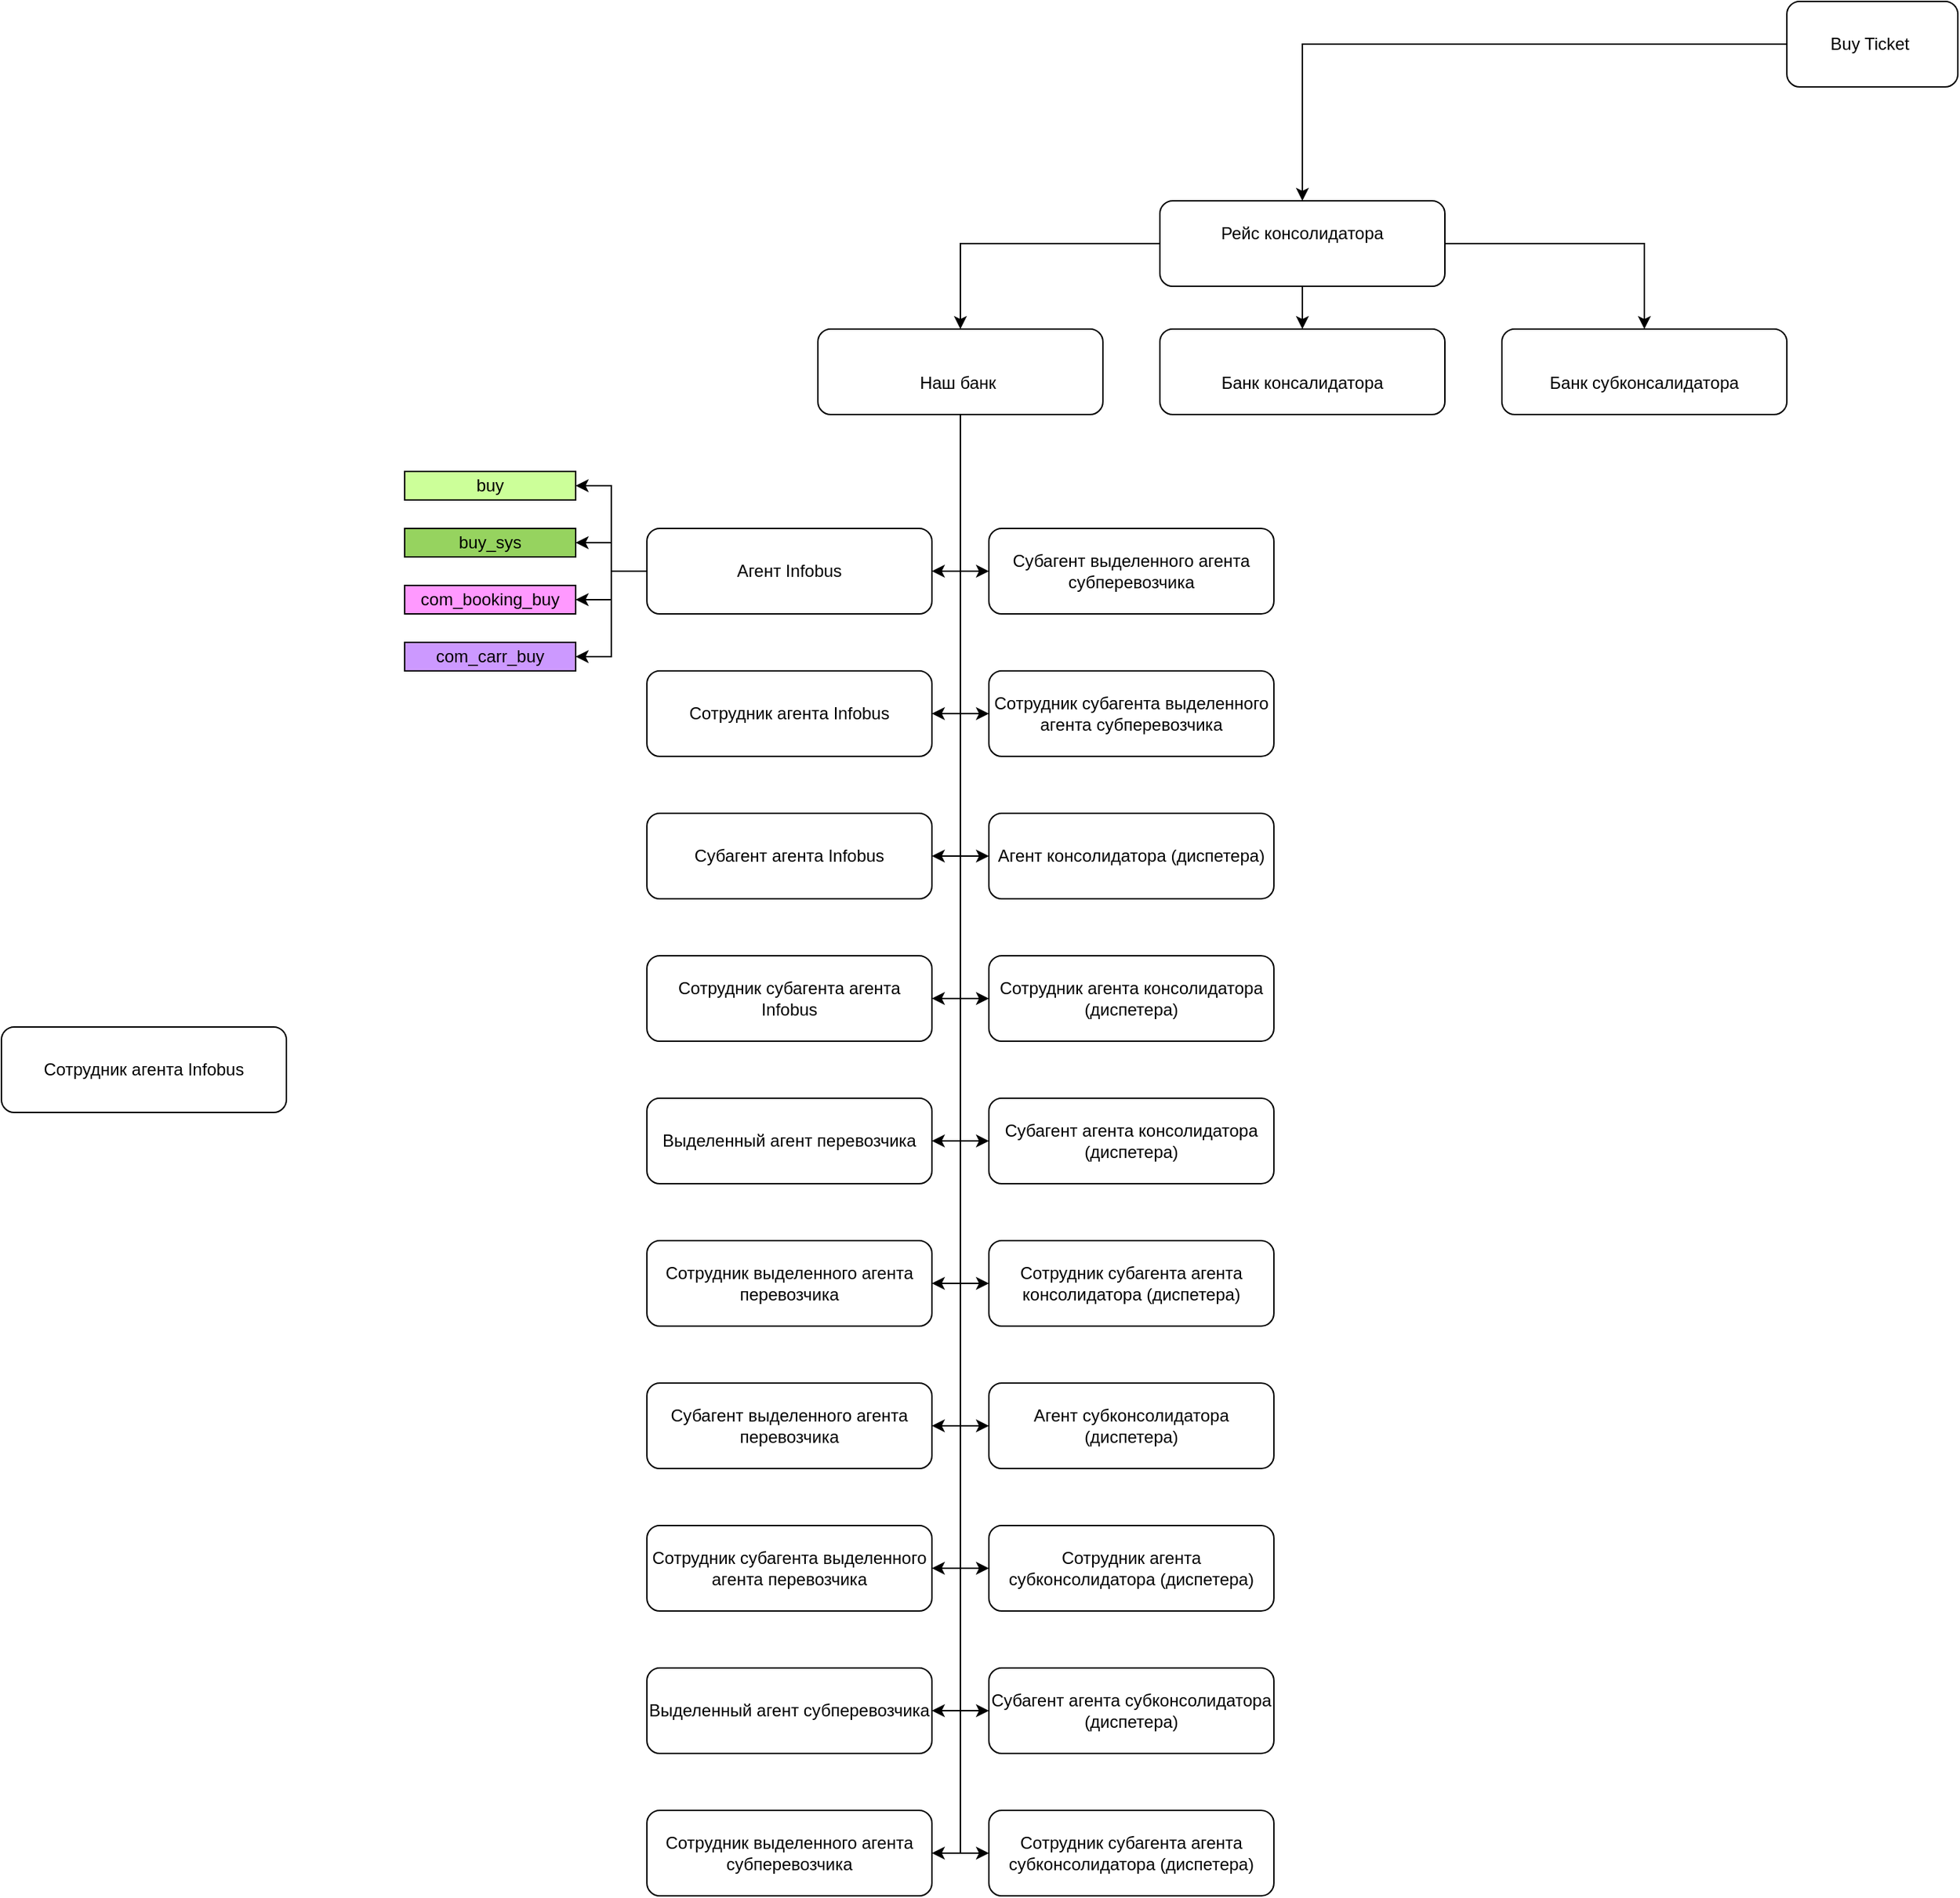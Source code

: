 <mxfile version="26.0.14">
  <diagram id="c8SwogBG_LEO4rgNoQTE" name="Page-1">
    <mxGraphModel dx="2516" dy="2209" grid="1" gridSize="10" guides="1" tooltips="1" connect="1" arrows="1" fold="1" page="1" pageScale="1" pageWidth="827" pageHeight="1169" math="0" shadow="0">
      <root>
        <mxCell id="0" />
        <mxCell id="1" parent="0" />
        <mxCell id="YZYH5bV6EjjOcGXDf1B5-31" style="edgeStyle=orthogonalEdgeStyle;rounded=0;orthogonalLoop=1;jettySize=auto;html=1;entryX=1;entryY=0.5;entryDx=0;entryDy=0;" parent="1" source="2" target="3" edge="1">
          <mxGeometry relative="1" as="geometry" />
        </mxCell>
        <mxCell id="YZYH5bV6EjjOcGXDf1B5-32" style="edgeStyle=orthogonalEdgeStyle;rounded=0;orthogonalLoop=1;jettySize=auto;html=1;entryX=0;entryY=0.5;entryDx=0;entryDy=0;" parent="1" source="2" target="12" edge="1">
          <mxGeometry relative="1" as="geometry" />
        </mxCell>
        <mxCell id="YZYH5bV6EjjOcGXDf1B5-33" style="edgeStyle=orthogonalEdgeStyle;rounded=0;orthogonalLoop=1;jettySize=auto;html=1;entryX=1;entryY=0.5;entryDx=0;entryDy=0;" parent="1" source="2" target="4" edge="1">
          <mxGeometry relative="1" as="geometry" />
        </mxCell>
        <mxCell id="YZYH5bV6EjjOcGXDf1B5-34" style="edgeStyle=orthogonalEdgeStyle;rounded=0;orthogonalLoop=1;jettySize=auto;html=1;entryX=0;entryY=0.5;entryDx=0;entryDy=0;" parent="1" source="2" target="13" edge="1">
          <mxGeometry relative="1" as="geometry" />
        </mxCell>
        <mxCell id="YZYH5bV6EjjOcGXDf1B5-35" style="edgeStyle=orthogonalEdgeStyle;rounded=0;orthogonalLoop=1;jettySize=auto;html=1;entryX=1;entryY=0.5;entryDx=0;entryDy=0;" parent="1" source="2" target="YZYH5bV6EjjOcGXDf1B5-29" edge="1">
          <mxGeometry relative="1" as="geometry" />
        </mxCell>
        <mxCell id="YZYH5bV6EjjOcGXDf1B5-36" style="edgeStyle=orthogonalEdgeStyle;rounded=0;orthogonalLoop=1;jettySize=auto;html=1;entryX=0;entryY=0.5;entryDx=0;entryDy=0;" parent="1" source="2" target="14" edge="1">
          <mxGeometry relative="1" as="geometry" />
        </mxCell>
        <mxCell id="YZYH5bV6EjjOcGXDf1B5-37" style="edgeStyle=orthogonalEdgeStyle;rounded=0;orthogonalLoop=1;jettySize=auto;html=1;entryX=1;entryY=0.5;entryDx=0;entryDy=0;" parent="1" source="2" target="11" edge="1">
          <mxGeometry relative="1" as="geometry" />
        </mxCell>
        <mxCell id="YZYH5bV6EjjOcGXDf1B5-38" style="edgeStyle=orthogonalEdgeStyle;rounded=0;orthogonalLoop=1;jettySize=auto;html=1;entryX=1;entryY=0.5;entryDx=0;entryDy=0;" parent="1" source="2" target="5" edge="1">
          <mxGeometry relative="1" as="geometry" />
        </mxCell>
        <mxCell id="YZYH5bV6EjjOcGXDf1B5-39" style="edgeStyle=orthogonalEdgeStyle;rounded=0;orthogonalLoop=1;jettySize=auto;html=1;entryX=1;entryY=0.5;entryDx=0;entryDy=0;" parent="1" source="2" target="6" edge="1">
          <mxGeometry relative="1" as="geometry" />
        </mxCell>
        <mxCell id="YZYH5bV6EjjOcGXDf1B5-40" style="edgeStyle=orthogonalEdgeStyle;rounded=0;orthogonalLoop=1;jettySize=auto;html=1;entryX=0;entryY=0.5;entryDx=0;entryDy=0;" parent="1" source="2" target="15" edge="1">
          <mxGeometry relative="1" as="geometry" />
        </mxCell>
        <mxCell id="YZYH5bV6EjjOcGXDf1B5-41" style="edgeStyle=orthogonalEdgeStyle;rounded=0;orthogonalLoop=1;jettySize=auto;html=1;entryX=0;entryY=0.5;entryDx=0;entryDy=0;" parent="1" source="2" target="16" edge="1">
          <mxGeometry relative="1" as="geometry" />
        </mxCell>
        <mxCell id="YZYH5bV6EjjOcGXDf1B5-42" style="edgeStyle=orthogonalEdgeStyle;rounded=0;orthogonalLoop=1;jettySize=auto;html=1;entryX=0;entryY=0.5;entryDx=0;entryDy=0;" parent="1" source="2" target="17" edge="1">
          <mxGeometry relative="1" as="geometry" />
        </mxCell>
        <mxCell id="YZYH5bV6EjjOcGXDf1B5-43" style="edgeStyle=orthogonalEdgeStyle;rounded=0;orthogonalLoop=1;jettySize=auto;html=1;entryX=0;entryY=0.5;entryDx=0;entryDy=0;" parent="1" source="2" target="18" edge="1">
          <mxGeometry relative="1" as="geometry" />
        </mxCell>
        <mxCell id="YZYH5bV6EjjOcGXDf1B5-44" style="edgeStyle=orthogonalEdgeStyle;rounded=0;orthogonalLoop=1;jettySize=auto;html=1;entryX=0;entryY=0.5;entryDx=0;entryDy=0;" parent="1" source="2" target="19" edge="1">
          <mxGeometry relative="1" as="geometry" />
        </mxCell>
        <mxCell id="YZYH5bV6EjjOcGXDf1B5-46" style="edgeStyle=orthogonalEdgeStyle;rounded=0;orthogonalLoop=1;jettySize=auto;html=1;entryX=0;entryY=0.5;entryDx=0;entryDy=0;" parent="1" source="2" target="20" edge="1">
          <mxGeometry relative="1" as="geometry" />
        </mxCell>
        <mxCell id="YZYH5bV6EjjOcGXDf1B5-47" style="edgeStyle=orthogonalEdgeStyle;rounded=0;orthogonalLoop=1;jettySize=auto;html=1;entryX=0;entryY=0.5;entryDx=0;entryDy=0;" parent="1" source="2" target="21" edge="1">
          <mxGeometry relative="1" as="geometry" />
        </mxCell>
        <mxCell id="YZYH5bV6EjjOcGXDf1B5-48" style="edgeStyle=orthogonalEdgeStyle;rounded=0;orthogonalLoop=1;jettySize=auto;html=1;entryX=1;entryY=0.5;entryDx=0;entryDy=0;" parent="1" source="2" target="7" edge="1">
          <mxGeometry relative="1" as="geometry" />
        </mxCell>
        <mxCell id="YZYH5bV6EjjOcGXDf1B5-49" style="edgeStyle=orthogonalEdgeStyle;rounded=0;orthogonalLoop=1;jettySize=auto;html=1;entryX=1;entryY=0.5;entryDx=0;entryDy=0;" parent="1" source="2" target="8" edge="1">
          <mxGeometry relative="1" as="geometry" />
        </mxCell>
        <mxCell id="YZYH5bV6EjjOcGXDf1B5-50" style="edgeStyle=orthogonalEdgeStyle;rounded=0;orthogonalLoop=1;jettySize=auto;html=1;entryX=1;entryY=0.5;entryDx=0;entryDy=0;" parent="1" source="2" target="9" edge="1">
          <mxGeometry relative="1" as="geometry" />
        </mxCell>
        <mxCell id="YZYH5bV6EjjOcGXDf1B5-51" style="edgeStyle=orthogonalEdgeStyle;rounded=0;orthogonalLoop=1;jettySize=auto;html=1;entryX=1;entryY=0.5;entryDx=0;entryDy=0;" parent="1" source="2" target="10" edge="1">
          <mxGeometry relative="1" as="geometry" />
        </mxCell>
        <mxCell id="2" value="&#xa;Наш банк " style="shape=rectangle;whiteSpace=wrap;rounded=1;" parent="1" vertex="1">
          <mxGeometry x="160" y="-60" width="200" height="60" as="geometry" />
        </mxCell>
        <mxCell id="YZYH5bV6EjjOcGXDf1B5-25" style="edgeStyle=orthogonalEdgeStyle;rounded=0;orthogonalLoop=1;jettySize=auto;html=1;entryX=0.5;entryY=0;entryDx=0;entryDy=0;" parent="1" source="YZYH5bV6EjjOcGXDf1B5-23" target="2" edge="1">
          <mxGeometry relative="1" as="geometry" />
        </mxCell>
        <mxCell id="YZYH5bV6EjjOcGXDf1B5-26" style="edgeStyle=orthogonalEdgeStyle;rounded=0;orthogonalLoop=1;jettySize=auto;html=1;" parent="1" source="YZYH5bV6EjjOcGXDf1B5-23" target="YZYH5bV6EjjOcGXDf1B5-24" edge="1">
          <mxGeometry relative="1" as="geometry" />
        </mxCell>
        <mxCell id="YZYH5bV6EjjOcGXDf1B5-28" style="edgeStyle=orthogonalEdgeStyle;rounded=0;orthogonalLoop=1;jettySize=auto;html=1;" parent="1" source="YZYH5bV6EjjOcGXDf1B5-23" target="YZYH5bV6EjjOcGXDf1B5-27" edge="1">
          <mxGeometry relative="1" as="geometry" />
        </mxCell>
        <mxCell id="YZYH5bV6EjjOcGXDf1B5-23" value="Рейс консолидатора&#xa;" style="shape=rectangle;whiteSpace=wrap;rounded=1;" parent="1" vertex="1">
          <mxGeometry x="400" y="-150" width="200" height="60" as="geometry" />
        </mxCell>
        <mxCell id="YZYH5bV6EjjOcGXDf1B5-24" value="&#xa;Банк субконсалидатора" style="shape=rectangle;whiteSpace=wrap;rounded=1;" parent="1" vertex="1">
          <mxGeometry x="640" y="-60" width="200" height="60" as="geometry" />
        </mxCell>
        <mxCell id="YZYH5bV6EjjOcGXDf1B5-27" value="&#xa;Банк консалидатора" style="shape=rectangle;whiteSpace=wrap;rounded=1;" parent="1" vertex="1">
          <mxGeometry x="400" y="-60" width="200" height="60" as="geometry" />
        </mxCell>
        <mxCell id="YZYH5bV6EjjOcGXDf1B5-53" style="edgeStyle=orthogonalEdgeStyle;rounded=0;orthogonalLoop=1;jettySize=auto;html=1;entryX=0.5;entryY=0;entryDx=0;entryDy=0;" parent="1" source="YZYH5bV6EjjOcGXDf1B5-52" target="YZYH5bV6EjjOcGXDf1B5-23" edge="1">
          <mxGeometry relative="1" as="geometry" />
        </mxCell>
        <mxCell id="YZYH5bV6EjjOcGXDf1B5-52" value="Buy Ticket&amp;nbsp;" style="rounded=1;whiteSpace=wrap;html=1;" parent="1" vertex="1">
          <mxGeometry x="840" y="-290" width="120" height="60" as="geometry" />
        </mxCell>
        <mxCell id="bzCzXuVsMwhWkdepbxSH-21" value="" style="group;collapsible=1;" vertex="1" connectable="0" parent="1">
          <mxGeometry x="-130" y="40" width="610" height="1000" as="geometry" />
        </mxCell>
        <mxCell id="YZYH5bV6EjjOcGXDf1B5-65" style="edgeStyle=orthogonalEdgeStyle;rounded=0;orthogonalLoop=1;jettySize=auto;html=1;entryX=1;entryY=0.5;entryDx=0;entryDy=0;" parent="bzCzXuVsMwhWkdepbxSH-21" source="3" target="YZYH5bV6EjjOcGXDf1B5-61" edge="1">
          <mxGeometry relative="1" as="geometry" />
        </mxCell>
        <mxCell id="YZYH5bV6EjjOcGXDf1B5-66" style="edgeStyle=orthogonalEdgeStyle;rounded=0;orthogonalLoop=1;jettySize=auto;html=1;entryX=1;entryY=0.5;entryDx=0;entryDy=0;" parent="bzCzXuVsMwhWkdepbxSH-21" source="3" target="YZYH5bV6EjjOcGXDf1B5-63" edge="1">
          <mxGeometry relative="1" as="geometry" />
        </mxCell>
        <mxCell id="YZYH5bV6EjjOcGXDf1B5-67" style="edgeStyle=orthogonalEdgeStyle;rounded=0;orthogonalLoop=1;jettySize=auto;html=1;entryX=1;entryY=0.5;entryDx=0;entryDy=0;" parent="bzCzXuVsMwhWkdepbxSH-21" source="3" target="YZYH5bV6EjjOcGXDf1B5-62" edge="1">
          <mxGeometry relative="1" as="geometry" />
        </mxCell>
        <mxCell id="YZYH5bV6EjjOcGXDf1B5-68" style="edgeStyle=orthogonalEdgeStyle;rounded=0;orthogonalLoop=1;jettySize=auto;html=1;entryX=1;entryY=0.5;entryDx=0;entryDy=0;" parent="bzCzXuVsMwhWkdepbxSH-21" source="3" target="YZYH5bV6EjjOcGXDf1B5-64" edge="1">
          <mxGeometry relative="1" as="geometry" />
        </mxCell>
        <mxCell id="3" value="Агент Infobus" style="shape=rectangle;whiteSpace=wrap;rounded=1;" parent="bzCzXuVsMwhWkdepbxSH-21" vertex="1">
          <mxGeometry x="170" y="40" width="200" height="60" as="geometry" />
        </mxCell>
        <mxCell id="4" value="Сотрудник агента Infobus" style="shape=rectangle;whiteSpace=wrap;rounded=1;" parent="bzCzXuVsMwhWkdepbxSH-21" vertex="1">
          <mxGeometry x="170" y="140" width="200" height="60" as="geometry" />
        </mxCell>
        <mxCell id="5" value="Сотрудник субагента агента Infobus" style="shape=rectangle;whiteSpace=wrap;rounded=1;" parent="bzCzXuVsMwhWkdepbxSH-21" vertex="1">
          <mxGeometry x="170" y="340" width="200" height="60" as="geometry" />
        </mxCell>
        <mxCell id="6" value="Выделенный агент перевозчика" style="shape=rectangle;whiteSpace=wrap;rounded=1;" parent="bzCzXuVsMwhWkdepbxSH-21" vertex="1">
          <mxGeometry x="170" y="440" width="200" height="60" as="geometry" />
        </mxCell>
        <mxCell id="7" value="Сотрудник выделенного агента перевозчика" style="shape=rectangle;whiteSpace=wrap;rounded=1;" parent="bzCzXuVsMwhWkdepbxSH-21" vertex="1">
          <mxGeometry x="170" y="540" width="200" height="60" as="geometry" />
        </mxCell>
        <mxCell id="8" value="Субагент выделенного агента перевозчика" style="shape=rectangle;whiteSpace=wrap;rounded=1;" parent="bzCzXuVsMwhWkdepbxSH-21" vertex="1">
          <mxGeometry x="170" y="640" width="200" height="60" as="geometry" />
        </mxCell>
        <mxCell id="9" value="Сотрудник субагента выделенного агента перевозчика" style="shape=rectangle;whiteSpace=wrap;rounded=1;" parent="bzCzXuVsMwhWkdepbxSH-21" vertex="1">
          <mxGeometry x="170" y="740" width="200" height="60" as="geometry" />
        </mxCell>
        <mxCell id="10" value="Выделенный агент субперевозчика" style="shape=rectangle;whiteSpace=wrap;rounded=1;" parent="bzCzXuVsMwhWkdepbxSH-21" vertex="1">
          <mxGeometry x="170" y="840" width="200" height="60" as="geometry" />
        </mxCell>
        <mxCell id="11" value="Сотрудник выделенного агента субперевозчика" style="shape=rectangle;whiteSpace=wrap;rounded=1;" parent="bzCzXuVsMwhWkdepbxSH-21" vertex="1">
          <mxGeometry x="170" y="940" width="200" height="60" as="geometry" />
        </mxCell>
        <mxCell id="12" value="Субагент выделенного агента субперевозчика" style="shape=rectangle;whiteSpace=wrap;rounded=1;" parent="bzCzXuVsMwhWkdepbxSH-21" vertex="1">
          <mxGeometry x="410" y="40" width="200" height="60" as="geometry" />
        </mxCell>
        <mxCell id="13" value="Сотрудник субагента выделенного агента субперевозчика" style="shape=rectangle;whiteSpace=wrap;rounded=1;" parent="bzCzXuVsMwhWkdepbxSH-21" vertex="1">
          <mxGeometry x="410" y="140" width="200" height="60" as="geometry" />
        </mxCell>
        <mxCell id="14" value="Агент консолидатора (диспетера)" style="shape=rectangle;whiteSpace=wrap;rounded=1;" parent="bzCzXuVsMwhWkdepbxSH-21" vertex="1">
          <mxGeometry x="410" y="240" width="200" height="60" as="geometry" />
        </mxCell>
        <mxCell id="15" value="Сотрудник агента консолидатора (диспетера)" style="shape=rectangle;whiteSpace=wrap;rounded=1;" parent="bzCzXuVsMwhWkdepbxSH-21" vertex="1">
          <mxGeometry x="410" y="340" width="200" height="60" as="geometry" />
        </mxCell>
        <mxCell id="16" value="Субагент агента консолидатора (диспетера)" style="shape=rectangle;whiteSpace=wrap;rounded=1;" parent="bzCzXuVsMwhWkdepbxSH-21" vertex="1">
          <mxGeometry x="410" y="440" width="200" height="60" as="geometry" />
        </mxCell>
        <mxCell id="17" value="Сотрудник субагента агента консолидатора (диспетера)" style="shape=rectangle;whiteSpace=wrap;rounded=1;" parent="bzCzXuVsMwhWkdepbxSH-21" vertex="1">
          <mxGeometry x="410" y="540" width="200" height="60" as="geometry" />
        </mxCell>
        <mxCell id="18" value="Агент субконсолидатора (диспетера)" style="shape=rectangle;whiteSpace=wrap;rounded=1;" parent="bzCzXuVsMwhWkdepbxSH-21" vertex="1">
          <mxGeometry x="410" y="640" width="200" height="60" as="geometry" />
        </mxCell>
        <mxCell id="19" value="Сотрудник агента субконсолидатора (диспетера)" style="shape=rectangle;whiteSpace=wrap;rounded=1;" parent="bzCzXuVsMwhWkdepbxSH-21" vertex="1">
          <mxGeometry x="410" y="740" width="200" height="60" as="geometry" />
        </mxCell>
        <mxCell id="20" value="Субагент агента субконсолидатора (диспетера)" style="shape=rectangle;whiteSpace=wrap;rounded=1;" parent="bzCzXuVsMwhWkdepbxSH-21" vertex="1">
          <mxGeometry x="410" y="840" width="200" height="60" as="geometry" />
        </mxCell>
        <mxCell id="21" value="Сотрудник субагента агента субконсолидатора (диспетера)" style="shape=rectangle;whiteSpace=wrap;rounded=1;" parent="bzCzXuVsMwhWkdepbxSH-21" vertex="1">
          <mxGeometry x="410" y="940" width="200" height="60" as="geometry" />
        </mxCell>
        <mxCell id="YZYH5bV6EjjOcGXDf1B5-29" value="Субагент агента Infobus" style="shape=rectangle;whiteSpace=wrap;rounded=1;" parent="bzCzXuVsMwhWkdepbxSH-21" vertex="1">
          <mxGeometry x="170" y="240" width="200" height="60" as="geometry" />
        </mxCell>
        <mxCell id="YZYH5bV6EjjOcGXDf1B5-61" value="buy" style="rounded=0;whiteSpace=wrap;html=1;fillColor=light-dark(#CCFF99,var(--ge-dark-color, #121212));" parent="bzCzXuVsMwhWkdepbxSH-21" vertex="1">
          <mxGeometry width="120" height="20" as="geometry" />
        </mxCell>
        <mxCell id="YZYH5bV6EjjOcGXDf1B5-62" value="buy_sys" style="rounded=0;whiteSpace=wrap;html=1;fillColor=light-dark(#96D35F,var(--ge-dark-color, #121212));" parent="bzCzXuVsMwhWkdepbxSH-21" vertex="1">
          <mxGeometry y="40" width="120" height="20" as="geometry" />
        </mxCell>
        <mxCell id="YZYH5bV6EjjOcGXDf1B5-63" value="com_carr_buy" style="rounded=0;whiteSpace=wrap;html=1;fillColor=light-dark(#CC99FF,var(--ge-dark-color, #121212));" parent="bzCzXuVsMwhWkdepbxSH-21" vertex="1">
          <mxGeometry y="120" width="120" height="20" as="geometry" />
        </mxCell>
        <mxCell id="YZYH5bV6EjjOcGXDf1B5-64" value="com_booking_buy" style="rounded=0;whiteSpace=wrap;html=1;fillColor=light-dark(#FF99FF,var(--ge-dark-color, #121212));" parent="bzCzXuVsMwhWkdepbxSH-21" vertex="1">
          <mxGeometry y="80" width="120" height="20" as="geometry" />
        </mxCell>
        <mxCell id="bzCzXuVsMwhWkdepbxSH-52" value="Сотрудник агента Infobus" style="shape=rectangle;whiteSpace=wrap;rounded=1;" vertex="1" parent="1">
          <mxGeometry x="-413" y="430" width="200" height="60" as="geometry" />
        </mxCell>
      </root>
    </mxGraphModel>
  </diagram>
</mxfile>

